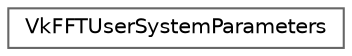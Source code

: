 digraph "Graphical Class Hierarchy"
{
 // LATEX_PDF_SIZE
  bgcolor="transparent";
  edge [fontname=Helvetica,fontsize=10,labelfontname=Helvetica,labelfontsize=10];
  node [fontname=Helvetica,fontsize=10,shape=box,height=0.2,width=0.4];
  rankdir="LR";
  Node0 [id="Node000000",label="VkFFTUserSystemParameters",height=0.2,width=0.4,color="grey40", fillcolor="white", style="filled",URL="$struct_vk_f_f_t_user_system_parameters.html",tooltip=" "];
}
